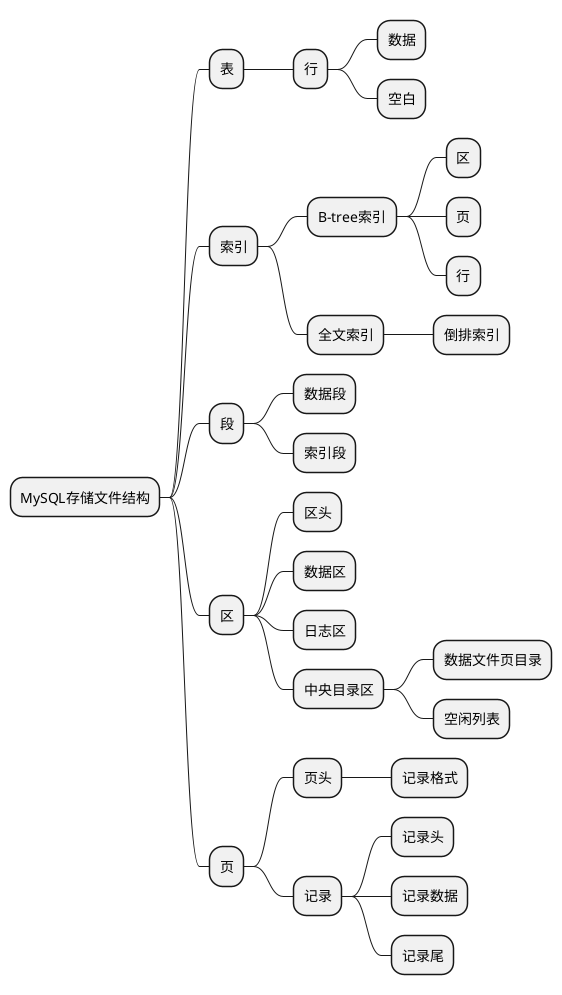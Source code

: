 @startmindmap
* MySQL存储文件结构
** 表
*** 行
**** 数据
**** 空白
** 索引
*** B-tree索引
**** 区
**** 页
**** 行
*** 全文索引
**** 倒排索引
** 段
*** 数据段
*** 索引段
** 区
*** 区头
*** 数据区
*** 日志区
*** 中央目录区
**** 数据文件页目录
**** 空闲列表
** 页
*** 页头
**** 记录格式
*** 记录
**** 记录头
**** 记录数据
**** 记录尾
@endmindmap